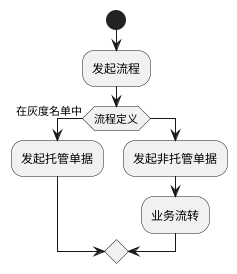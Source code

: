 @startuml
'https://plantuml.com/sequence-diagram
start
:发起流程;
if (流程定义) is (在灰度名单中) then
  :发起托管单据;
else
  :发起非托管单据;
:业务流转;
@enduml
